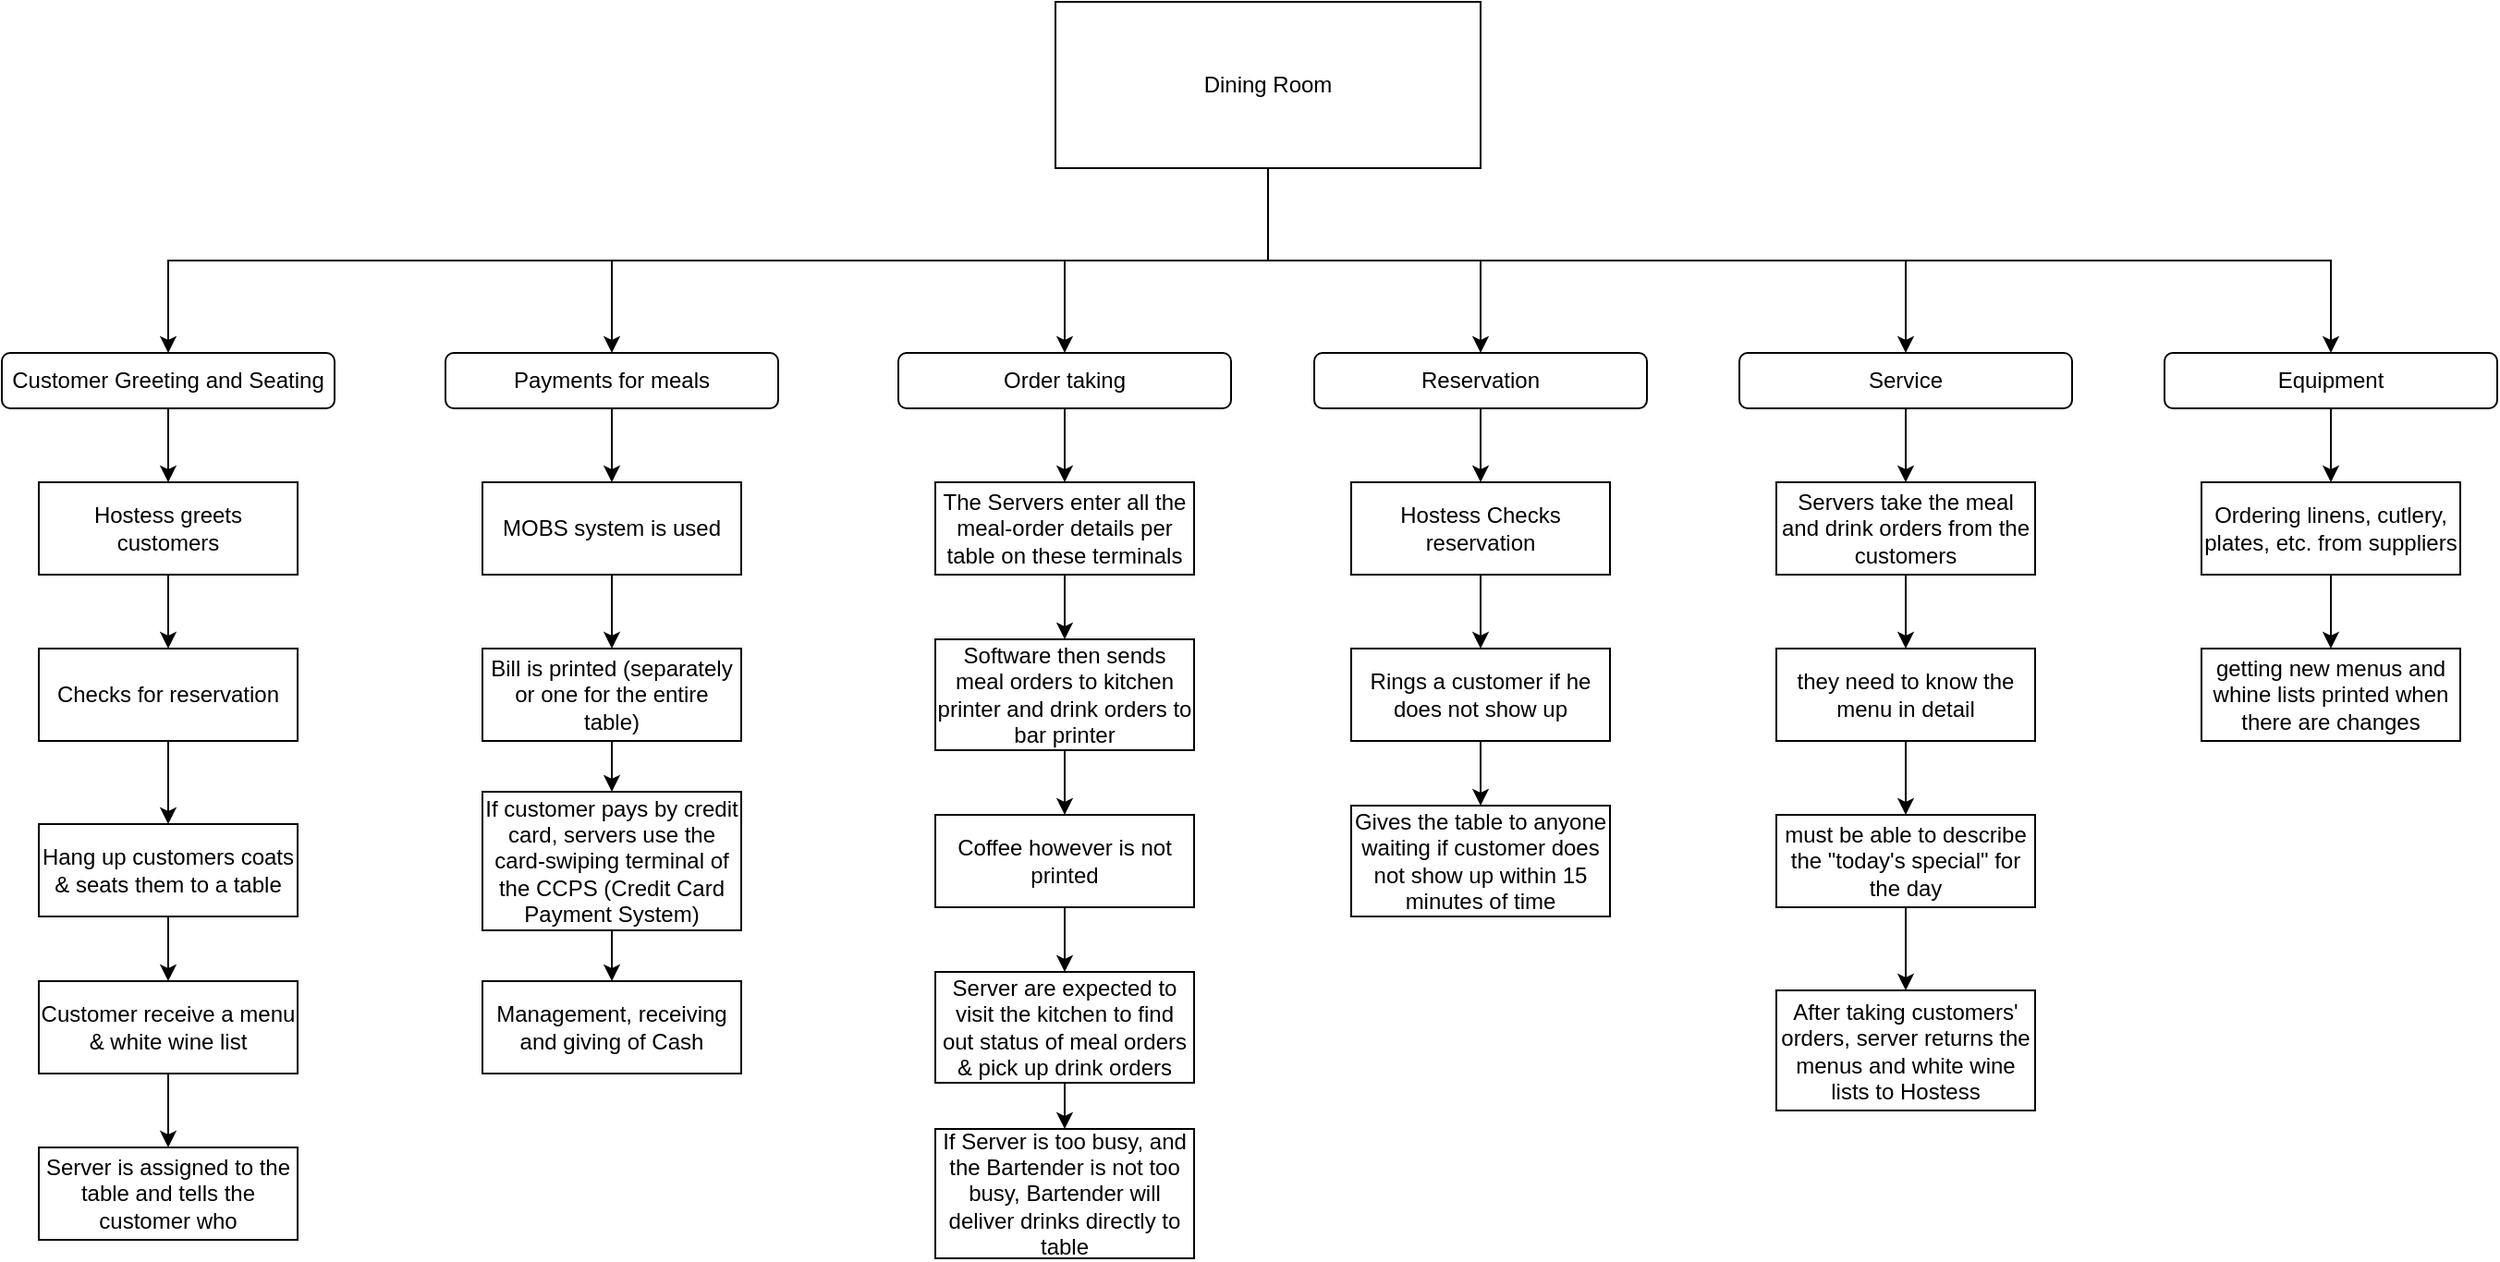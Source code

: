 <mxfile version="24.3.1" type="google">
  <diagram name="Page-1" id="UvFftwQ7RrltCVslt714">
    <mxGraphModel grid="1" page="1" gridSize="10" guides="1" tooltips="1" connect="1" arrows="1" fold="1" pageScale="1" pageWidth="827" pageHeight="1169" math="0" shadow="0">
      <root>
        <mxCell id="0" />
        <mxCell id="1" parent="0" />
        <mxCell id="53Vg5XUb1VYoRWrDqse6-1" style="edgeStyle=orthogonalEdgeStyle;rounded=0;orthogonalLoop=1;jettySize=auto;html=1;exitX=0.5;exitY=1;exitDx=0;exitDy=0;entryX=0.5;entryY=0;entryDx=0;entryDy=0;" edge="1" parent="1" source="QkNuOBEh87EhFsAhZ7_z-1" target="QkNuOBEh87EhFsAhZ7_z-17">
          <mxGeometry relative="1" as="geometry" />
        </mxCell>
        <mxCell id="53Vg5XUb1VYoRWrDqse6-3" style="edgeStyle=orthogonalEdgeStyle;rounded=0;orthogonalLoop=1;jettySize=auto;html=1;exitX=0.5;exitY=1;exitDx=0;exitDy=0;" edge="1" parent="1" source="QkNuOBEh87EhFsAhZ7_z-1" target="QkNuOBEh87EhFsAhZ7_z-19">
          <mxGeometry relative="1" as="geometry" />
        </mxCell>
        <mxCell id="53Vg5XUb1VYoRWrDqse6-5" style="edgeStyle=orthogonalEdgeStyle;rounded=0;orthogonalLoop=1;jettySize=auto;html=1;exitX=0.5;exitY=1;exitDx=0;exitDy=0;entryX=0.5;entryY=0;entryDx=0;entryDy=0;" edge="1" parent="1" source="QkNuOBEh87EhFsAhZ7_z-1" target="QkNuOBEh87EhFsAhZ7_z-18">
          <mxGeometry relative="1" as="geometry" />
        </mxCell>
        <mxCell id="aTQJbRZA-pMdbMmC4bX0-2" style="edgeStyle=orthogonalEdgeStyle;rounded=0;orthogonalLoop=1;jettySize=auto;html=1;exitX=0.5;exitY=1;exitDx=0;exitDy=0;entryX=0.5;entryY=0;entryDx=0;entryDy=0;" edge="1" parent="1" source="QkNuOBEh87EhFsAhZ7_z-1" target="aTQJbRZA-pMdbMmC4bX0-1">
          <mxGeometry relative="1" as="geometry" />
        </mxCell>
        <mxCell id="aTQJbRZA-pMdbMmC4bX0-5" style="edgeStyle=orthogonalEdgeStyle;rounded=0;orthogonalLoop=1;jettySize=auto;html=1;exitX=0.5;exitY=1;exitDx=0;exitDy=0;entryX=0.5;entryY=0;entryDx=0;entryDy=0;" edge="1" parent="1" source="QkNuOBEh87EhFsAhZ7_z-1" target="aTQJbRZA-pMdbMmC4bX0-4">
          <mxGeometry relative="1" as="geometry" />
        </mxCell>
        <mxCell id="aTQJbRZA-pMdbMmC4bX0-8" style="edgeStyle=orthogonalEdgeStyle;rounded=0;orthogonalLoop=1;jettySize=auto;html=1;exitX=0.5;exitY=1;exitDx=0;exitDy=0;" edge="1" parent="1" source="QkNuOBEh87EhFsAhZ7_z-1" target="aTQJbRZA-pMdbMmC4bX0-7">
          <mxGeometry relative="1" as="geometry" />
        </mxCell>
        <mxCell id="QkNuOBEh87EhFsAhZ7_z-1" value="Dining Room" style="rounded=0;whiteSpace=wrap;html=1;" vertex="1" parent="1">
          <mxGeometry x="390" y="50" width="230" height="90" as="geometry" />
        </mxCell>
        <mxCell id="QkNuOBEh87EhFsAhZ7_z-9" value="" style="edgeStyle=orthogonalEdgeStyle;rounded=0;orthogonalLoop=1;jettySize=auto;html=1;" edge="1" parent="1" source="QkNuOBEh87EhFsAhZ7_z-4" target="QkNuOBEh87EhFsAhZ7_z-8">
          <mxGeometry relative="1" as="geometry" />
        </mxCell>
        <mxCell id="QkNuOBEh87EhFsAhZ7_z-4" value="MOBS system is used" style="rounded=0;whiteSpace=wrap;html=1;" vertex="1" parent="1">
          <mxGeometry x="80" y="310" width="140" height="50" as="geometry" />
        </mxCell>
        <mxCell id="53Vg5XUb1VYoRWrDqse6-20" value="" style="edgeStyle=orthogonalEdgeStyle;rounded=0;orthogonalLoop=1;jettySize=auto;html=1;" edge="1" parent="1" source="QkNuOBEh87EhFsAhZ7_z-8" target="53Vg5XUb1VYoRWrDqse6-19">
          <mxGeometry relative="1" as="geometry" />
        </mxCell>
        <mxCell id="QkNuOBEh87EhFsAhZ7_z-8" value="Bill is printed (separately or one for the entire table)" style="rounded=0;whiteSpace=wrap;html=1;" vertex="1" parent="1">
          <mxGeometry x="80" y="400" width="140" height="50" as="geometry" />
        </mxCell>
        <mxCell id="aTQJbRZA-pMdbMmC4bX0-37" style="edgeStyle=orthogonalEdgeStyle;rounded=0;orthogonalLoop=1;jettySize=auto;html=1;exitX=0.5;exitY=1;exitDx=0;exitDy=0;entryX=0.5;entryY=0;entryDx=0;entryDy=0;" edge="1" parent="1" source="QkNuOBEh87EhFsAhZ7_z-17" target="QkNuOBEh87EhFsAhZ7_z-4">
          <mxGeometry relative="1" as="geometry" />
        </mxCell>
        <mxCell id="QkNuOBEh87EhFsAhZ7_z-17" value="Payments for meals" style="rounded=1;whiteSpace=wrap;html=1;" vertex="1" parent="1">
          <mxGeometry x="60" y="240" width="180" height="30" as="geometry" />
        </mxCell>
        <mxCell id="53Vg5XUb1VYoRWrDqse6-6" style="edgeStyle=orthogonalEdgeStyle;rounded=0;orthogonalLoop=1;jettySize=auto;html=1;exitX=0.5;exitY=1;exitDx=0;exitDy=0;entryX=0.5;entryY=0;entryDx=0;entryDy=0;" edge="1" parent="1" source="QkNuOBEh87EhFsAhZ7_z-18">
          <mxGeometry relative="1" as="geometry">
            <mxPoint x="395" y="310" as="targetPoint" />
          </mxGeometry>
        </mxCell>
        <mxCell id="QkNuOBEh87EhFsAhZ7_z-18" value="Order taking" style="rounded=1;whiteSpace=wrap;html=1;" vertex="1" parent="1">
          <mxGeometry x="305" y="240" width="180" height="30" as="geometry" />
        </mxCell>
        <mxCell id="53Vg5XUb1VYoRWrDqse6-18" style="edgeStyle=orthogonalEdgeStyle;rounded=0;orthogonalLoop=1;jettySize=auto;html=1;exitX=0.5;exitY=1;exitDx=0;exitDy=0;entryX=0.5;entryY=0;entryDx=0;entryDy=0;" edge="1" parent="1" source="QkNuOBEh87EhFsAhZ7_z-19" target="53Vg5XUb1VYoRWrDqse6-17">
          <mxGeometry relative="1" as="geometry" />
        </mxCell>
        <mxCell id="QkNuOBEh87EhFsAhZ7_z-19" value="Reservation" style="rounded=1;whiteSpace=wrap;html=1;" vertex="1" parent="1">
          <mxGeometry x="530" y="240" width="180" height="30" as="geometry" />
        </mxCell>
        <mxCell id="53Vg5XUb1VYoRWrDqse6-10" value="" style="edgeStyle=orthogonalEdgeStyle;rounded=0;orthogonalLoop=1;jettySize=auto;html=1;" edge="1" parent="1" source="53Vg5XUb1VYoRWrDqse6-7" target="53Vg5XUb1VYoRWrDqse6-9">
          <mxGeometry relative="1" as="geometry" />
        </mxCell>
        <mxCell id="53Vg5XUb1VYoRWrDqse6-7" value="The Servers enter all the meal-order details per table on these terminals" style="rounded=0;whiteSpace=wrap;html=1;" vertex="1" parent="1">
          <mxGeometry x="325" y="310" width="140" height="50" as="geometry" />
        </mxCell>
        <mxCell id="53Vg5XUb1VYoRWrDqse6-12" value="" style="edgeStyle=orthogonalEdgeStyle;rounded=0;orthogonalLoop=1;jettySize=auto;html=1;" edge="1" parent="1" source="53Vg5XUb1VYoRWrDqse6-9" target="53Vg5XUb1VYoRWrDqse6-11">
          <mxGeometry relative="1" as="geometry" />
        </mxCell>
        <mxCell id="53Vg5XUb1VYoRWrDqse6-9" value="Software then sends meal orders to kitchen printer and drink orders to bar printer" style="rounded=0;whiteSpace=wrap;html=1;" vertex="1" parent="1">
          <mxGeometry x="325" y="395" width="140" height="60" as="geometry" />
        </mxCell>
        <mxCell id="53Vg5XUb1VYoRWrDqse6-37" value="" style="edgeStyle=orthogonalEdgeStyle;rounded=0;orthogonalLoop=1;jettySize=auto;html=1;" edge="1" parent="1" source="53Vg5XUb1VYoRWrDqse6-11" target="53Vg5XUb1VYoRWrDqse6-36">
          <mxGeometry relative="1" as="geometry" />
        </mxCell>
        <mxCell id="53Vg5XUb1VYoRWrDqse6-11" value="Coffee however is not printed" style="rounded=0;whiteSpace=wrap;html=1;" vertex="1" parent="1">
          <mxGeometry x="325" y="490" width="140" height="50" as="geometry" />
        </mxCell>
        <mxCell id="53Vg5XUb1VYoRWrDqse6-23" value="" style="edgeStyle=orthogonalEdgeStyle;rounded=0;orthogonalLoop=1;jettySize=auto;html=1;" edge="1" parent="1" source="53Vg5XUb1VYoRWrDqse6-17" target="53Vg5XUb1VYoRWrDqse6-22">
          <mxGeometry relative="1" as="geometry" />
        </mxCell>
        <mxCell id="53Vg5XUb1VYoRWrDqse6-17" value="Hostess Checks reservation" style="rounded=0;whiteSpace=wrap;html=1;" vertex="1" parent="1">
          <mxGeometry x="550" y="310" width="140" height="50" as="geometry" />
        </mxCell>
        <mxCell id="53Vg5XUb1VYoRWrDqse6-33" value="" style="edgeStyle=orthogonalEdgeStyle;rounded=0;orthogonalLoop=1;jettySize=auto;html=1;" edge="1" parent="1" source="53Vg5XUb1VYoRWrDqse6-19" target="53Vg5XUb1VYoRWrDqse6-32">
          <mxGeometry relative="1" as="geometry" />
        </mxCell>
        <mxCell id="53Vg5XUb1VYoRWrDqse6-19" value="If customer pays by credit card, servers use the card-swiping terminal of the CCPS (Credit Card Payment System)" style="whiteSpace=wrap;html=1;rounded=0;" vertex="1" parent="1">
          <mxGeometry x="80" y="477.5" width="140" height="75" as="geometry" />
        </mxCell>
        <mxCell id="53Vg5XUb1VYoRWrDqse6-25" value="" style="edgeStyle=orthogonalEdgeStyle;rounded=0;orthogonalLoop=1;jettySize=auto;html=1;" edge="1" parent="1" source="53Vg5XUb1VYoRWrDqse6-22" target="53Vg5XUb1VYoRWrDqse6-24">
          <mxGeometry relative="1" as="geometry" />
        </mxCell>
        <mxCell id="53Vg5XUb1VYoRWrDqse6-22" value="Rings a customer if he does not show up" style="rounded=0;whiteSpace=wrap;html=1;" vertex="1" parent="1">
          <mxGeometry x="550" y="400" width="140" height="50" as="geometry" />
        </mxCell>
        <mxCell id="53Vg5XUb1VYoRWrDqse6-24" value="Gives the table to anyone waiting if customer does not show up within 15 minutes of time" style="rounded=0;whiteSpace=wrap;html=1;" vertex="1" parent="1">
          <mxGeometry x="550" y="485" width="140" height="60" as="geometry" />
        </mxCell>
        <mxCell id="53Vg5XUb1VYoRWrDqse6-32" value="Management, receiving and giving of Cash" style="whiteSpace=wrap;html=1;rounded=0;" vertex="1" parent="1">
          <mxGeometry x="80" y="580" width="140" height="50" as="geometry" />
        </mxCell>
        <mxCell id="aTQJbRZA-pMdbMmC4bX0-39" value="" style="edgeStyle=orthogonalEdgeStyle;rounded=0;orthogonalLoop=1;jettySize=auto;html=1;" edge="1" parent="1" source="53Vg5XUb1VYoRWrDqse6-36" target="aTQJbRZA-pMdbMmC4bX0-38">
          <mxGeometry relative="1" as="geometry" />
        </mxCell>
        <mxCell id="53Vg5XUb1VYoRWrDqse6-36" value="Server are expected to visit the kitchen to find out status of meal orders &amp;amp; pick up drink orders" style="rounded=0;whiteSpace=wrap;html=1;" vertex="1" parent="1">
          <mxGeometry x="325" y="575" width="140" height="60" as="geometry" />
        </mxCell>
        <mxCell id="aTQJbRZA-pMdbMmC4bX0-24" style="edgeStyle=orthogonalEdgeStyle;rounded=0;orthogonalLoop=1;jettySize=auto;html=1;exitX=0.5;exitY=1;exitDx=0;exitDy=0;entryX=0.5;entryY=0;entryDx=0;entryDy=0;" edge="1" parent="1" source="aTQJbRZA-pMdbMmC4bX0-1" target="aTQJbRZA-pMdbMmC4bX0-23">
          <mxGeometry relative="1" as="geometry" />
        </mxCell>
        <mxCell id="aTQJbRZA-pMdbMmC4bX0-1" value="Service" style="rounded=1;whiteSpace=wrap;html=1;" vertex="1" parent="1">
          <mxGeometry x="760" y="240" width="180" height="30" as="geometry" />
        </mxCell>
        <mxCell id="aTQJbRZA-pMdbMmC4bX0-10" style="edgeStyle=orthogonalEdgeStyle;rounded=0;orthogonalLoop=1;jettySize=auto;html=1;exitX=0.5;exitY=1;exitDx=0;exitDy=0;entryX=0.5;entryY=0;entryDx=0;entryDy=0;" edge="1" parent="1" source="aTQJbRZA-pMdbMmC4bX0-4">
          <mxGeometry relative="1" as="geometry">
            <mxPoint x="-90" y="310" as="targetPoint" />
          </mxGeometry>
        </mxCell>
        <mxCell id="aTQJbRZA-pMdbMmC4bX0-4" value="Customer Greeting and Seating" style="rounded=1;whiteSpace=wrap;html=1;" vertex="1" parent="1">
          <mxGeometry x="-180" y="240" width="180" height="30" as="geometry" />
        </mxCell>
        <mxCell id="aTQJbRZA-pMdbMmC4bX0-34" style="edgeStyle=orthogonalEdgeStyle;rounded=0;orthogonalLoop=1;jettySize=auto;html=1;exitX=0.5;exitY=1;exitDx=0;exitDy=0;entryX=0.5;entryY=0;entryDx=0;entryDy=0;" edge="1" parent="1" source="aTQJbRZA-pMdbMmC4bX0-7" target="aTQJbRZA-pMdbMmC4bX0-33">
          <mxGeometry relative="1" as="geometry" />
        </mxCell>
        <mxCell id="aTQJbRZA-pMdbMmC4bX0-7" value="Equipment" style="rounded=1;whiteSpace=wrap;html=1;" vertex="1" parent="1">
          <mxGeometry x="990" y="240" width="180" height="30" as="geometry" />
        </mxCell>
        <mxCell id="aTQJbRZA-pMdbMmC4bX0-14" value="" style="edgeStyle=orthogonalEdgeStyle;rounded=0;orthogonalLoop=1;jettySize=auto;html=1;" edge="1" parent="1" source="aTQJbRZA-pMdbMmC4bX0-11" target="aTQJbRZA-pMdbMmC4bX0-13">
          <mxGeometry relative="1" as="geometry" />
        </mxCell>
        <mxCell id="aTQJbRZA-pMdbMmC4bX0-11" value="Hostess greets customers" style="rounded=0;whiteSpace=wrap;html=1;" vertex="1" parent="1">
          <mxGeometry x="-160" y="310" width="140" height="50" as="geometry" />
        </mxCell>
        <mxCell id="aTQJbRZA-pMdbMmC4bX0-16" value="" style="edgeStyle=orthogonalEdgeStyle;rounded=0;orthogonalLoop=1;jettySize=auto;html=1;" edge="1" parent="1" source="aTQJbRZA-pMdbMmC4bX0-13" target="aTQJbRZA-pMdbMmC4bX0-15">
          <mxGeometry relative="1" as="geometry" />
        </mxCell>
        <mxCell id="aTQJbRZA-pMdbMmC4bX0-13" value="Checks for reservation" style="rounded=0;whiteSpace=wrap;html=1;" vertex="1" parent="1">
          <mxGeometry x="-160" y="400" width="140" height="50" as="geometry" />
        </mxCell>
        <mxCell id="aTQJbRZA-pMdbMmC4bX0-18" value="" style="edgeStyle=orthogonalEdgeStyle;rounded=0;orthogonalLoop=1;jettySize=auto;html=1;" edge="1" parent="1" source="aTQJbRZA-pMdbMmC4bX0-15" target="aTQJbRZA-pMdbMmC4bX0-17">
          <mxGeometry relative="1" as="geometry" />
        </mxCell>
        <mxCell id="aTQJbRZA-pMdbMmC4bX0-15" value="Hang up customers coats &amp;amp; seats them to a table" style="rounded=0;whiteSpace=wrap;html=1;" vertex="1" parent="1">
          <mxGeometry x="-160" y="495" width="140" height="50" as="geometry" />
        </mxCell>
        <mxCell id="aTQJbRZA-pMdbMmC4bX0-20" value="" style="edgeStyle=orthogonalEdgeStyle;rounded=0;orthogonalLoop=1;jettySize=auto;html=1;" edge="1" parent="1" source="aTQJbRZA-pMdbMmC4bX0-17" target="aTQJbRZA-pMdbMmC4bX0-19">
          <mxGeometry relative="1" as="geometry" />
        </mxCell>
        <mxCell id="aTQJbRZA-pMdbMmC4bX0-17" value="Customer receive a menu &amp;amp; white wine list" style="rounded=0;whiteSpace=wrap;html=1;" vertex="1" parent="1">
          <mxGeometry x="-160" y="580" width="140" height="50" as="geometry" />
        </mxCell>
        <mxCell id="aTQJbRZA-pMdbMmC4bX0-19" value="Server is assigned to the table and tells the customer who" style="rounded=0;whiteSpace=wrap;html=1;" vertex="1" parent="1">
          <mxGeometry x="-160" y="670" width="140" height="50" as="geometry" />
        </mxCell>
        <mxCell id="aTQJbRZA-pMdbMmC4bX0-26" value="" style="edgeStyle=orthogonalEdgeStyle;rounded=0;orthogonalLoop=1;jettySize=auto;html=1;" edge="1" parent="1" source="aTQJbRZA-pMdbMmC4bX0-23" target="aTQJbRZA-pMdbMmC4bX0-25">
          <mxGeometry relative="1" as="geometry" />
        </mxCell>
        <mxCell id="aTQJbRZA-pMdbMmC4bX0-23" value="Servers take the meal and drink orders from the customers" style="rounded=0;whiteSpace=wrap;html=1;" vertex="1" parent="1">
          <mxGeometry x="780" y="310" width="140" height="50" as="geometry" />
        </mxCell>
        <mxCell id="aTQJbRZA-pMdbMmC4bX0-28" value="" style="edgeStyle=orthogonalEdgeStyle;rounded=0;orthogonalLoop=1;jettySize=auto;html=1;" edge="1" parent="1" source="aTQJbRZA-pMdbMmC4bX0-25" target="aTQJbRZA-pMdbMmC4bX0-27">
          <mxGeometry relative="1" as="geometry" />
        </mxCell>
        <mxCell id="aTQJbRZA-pMdbMmC4bX0-25" value="they need to know the menu in detail" style="rounded=0;whiteSpace=wrap;html=1;" vertex="1" parent="1">
          <mxGeometry x="780" y="400" width="140" height="50" as="geometry" />
        </mxCell>
        <mxCell id="aTQJbRZA-pMdbMmC4bX0-30" value="" style="edgeStyle=orthogonalEdgeStyle;rounded=0;orthogonalLoop=1;jettySize=auto;html=1;" edge="1" parent="1" source="aTQJbRZA-pMdbMmC4bX0-27" target="aTQJbRZA-pMdbMmC4bX0-29">
          <mxGeometry relative="1" as="geometry" />
        </mxCell>
        <mxCell id="aTQJbRZA-pMdbMmC4bX0-27" value="must be able to describe the &quot;today&#39;s special&quot; for the day" style="rounded=0;whiteSpace=wrap;html=1;" vertex="1" parent="1">
          <mxGeometry x="780" y="490" width="140" height="50" as="geometry" />
        </mxCell>
        <mxCell id="aTQJbRZA-pMdbMmC4bX0-29" value="After taking customers&#39; orders, server returns the menus and white wine lists to Hostess" style="rounded=0;whiteSpace=wrap;html=1;" vertex="1" parent="1">
          <mxGeometry x="780" y="585" width="140" height="65" as="geometry" />
        </mxCell>
        <mxCell id="aTQJbRZA-pMdbMmC4bX0-36" value="" style="edgeStyle=orthogonalEdgeStyle;rounded=0;orthogonalLoop=1;jettySize=auto;html=1;" edge="1" parent="1" source="aTQJbRZA-pMdbMmC4bX0-33" target="aTQJbRZA-pMdbMmC4bX0-35">
          <mxGeometry relative="1" as="geometry" />
        </mxCell>
        <mxCell id="aTQJbRZA-pMdbMmC4bX0-33" value="Ordering linens, cutlery, plates, etc. from suppliers" style="rounded=0;whiteSpace=wrap;html=1;" vertex="1" parent="1">
          <mxGeometry x="1010" y="310" width="140" height="50" as="geometry" />
        </mxCell>
        <mxCell id="aTQJbRZA-pMdbMmC4bX0-35" value="getting new menus and whine lists printed when there are changes" style="rounded=0;whiteSpace=wrap;html=1;" vertex="1" parent="1">
          <mxGeometry x="1010" y="400" width="140" height="50" as="geometry" />
        </mxCell>
        <mxCell id="aTQJbRZA-pMdbMmC4bX0-38" value="If Server is too busy, and the Bartender is not too busy, Bartender will deliver drinks directly to table" style="rounded=0;whiteSpace=wrap;html=1;" vertex="1" parent="1">
          <mxGeometry x="325" y="660" width="140" height="70" as="geometry" />
        </mxCell>
      </root>
    </mxGraphModel>
  </diagram>
</mxfile>
